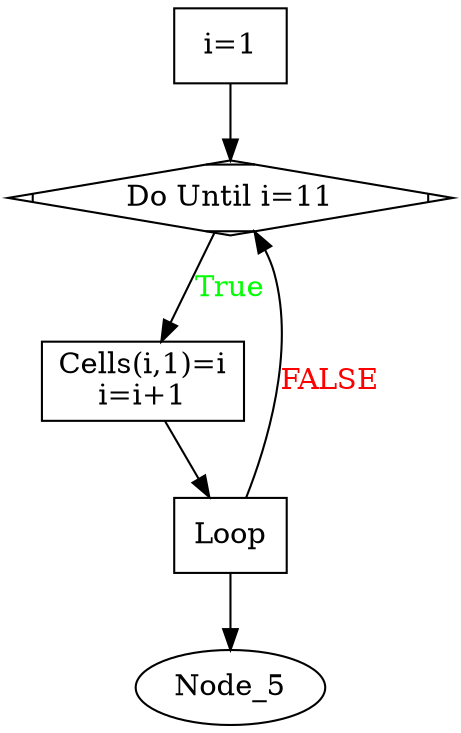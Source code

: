 digraph G{
Node_1 [ label ="i=1",shape="box"];
Node_2 [ label ="Do Until i=11",shape="Mdiamond"];
Node_3 [ label ="Cells(i,1)=i\ni=i+1",shape="box"];
Node_4 [ label ="Loop",shape="box"];
Node_2 -> Node_3 [label="True",fontcolor="GREEN"];
Node_1 -> Node_2;
Node_4 -> Node_2 [label="FALSE",fontcolor="RED"];
Node_4 -> Node_5;
Node_3 -> Node_4;
}
